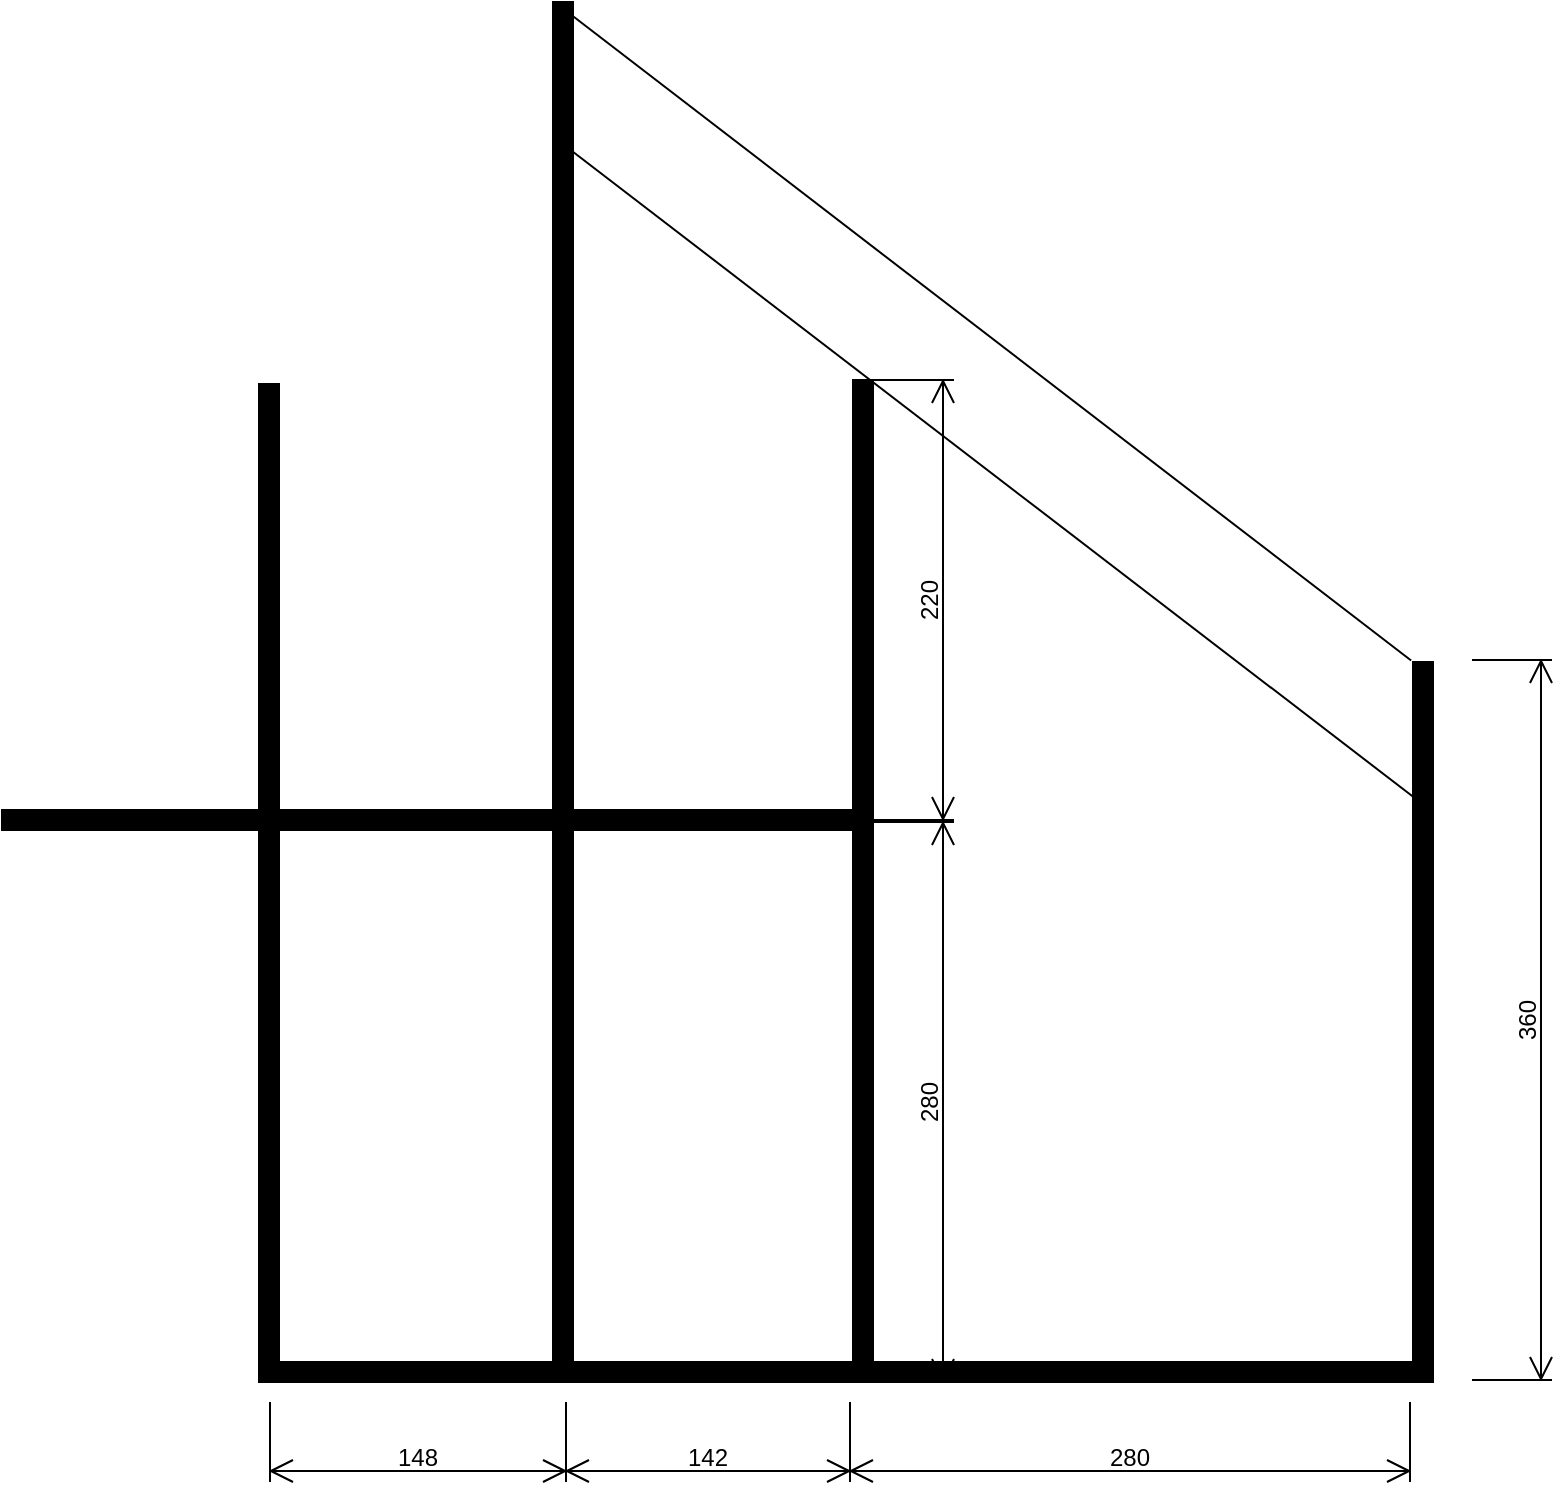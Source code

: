 <mxfile version="24.0.0" type="github">
  <diagram name="Page-1" id="PbctEbJeod6kHTm29f5o">
    <mxGraphModel dx="1164" dy="1007" grid="1" gridSize="10" guides="1" tooltips="1" connect="1" arrows="1" fold="1" page="1" pageScale="1" pageWidth="1169" pageHeight="827" math="0" shadow="0">
      <root>
        <mxCell id="0" />
        <mxCell id="1" parent="0" />
        <mxCell id="SruJZTlkexs7CL6EKC0s-1" value="" style="verticalLabelPosition=bottom;html=1;verticalAlign=top;align=center;shape=mxgraph.floorplan.wall;fillColor=strokeColor;direction=south;" vertex="1" parent="1">
          <mxGeometry x="1040" y="360" width="11" height="360" as="geometry" />
        </mxCell>
        <mxCell id="SruJZTlkexs7CL6EKC0s-2" value="" style="verticalLabelPosition=bottom;html=1;verticalAlign=top;align=center;shape=mxgraph.floorplan.wall;fillColor=strokeColor;" vertex="1" parent="1">
          <mxGeometry x="610" y="710" width="430" height="10" as="geometry" />
        </mxCell>
        <mxCell id="SruJZTlkexs7CL6EKC0s-4" value="" style="verticalLabelPosition=bottom;html=1;verticalAlign=top;align=center;shape=mxgraph.floorplan.wall;fillColor=strokeColor;direction=south;" vertex="1" parent="1">
          <mxGeometry x="760" y="439" width="11" height="280" as="geometry" />
        </mxCell>
        <mxCell id="SruJZTlkexs7CL6EKC0s-5" value="" style="verticalLabelPosition=bottom;html=1;verticalAlign=top;align=center;shape=mxgraph.floorplan.wall;fillColor=strokeColor;direction=south;" vertex="1" parent="1">
          <mxGeometry x="610" y="30" width="11" height="680" as="geometry" />
        </mxCell>
        <mxCell id="SruJZTlkexs7CL6EKC0s-7" value="" style="endArrow=none;html=1;rounded=0;entryX=0.003;entryY=0.649;entryDx=0;entryDy=0;entryPerimeter=0;exitX=-0.002;exitY=1.039;exitDx=0;exitDy=0;exitPerimeter=0;" edge="1" parent="1" source="SruJZTlkexs7CL6EKC0s-1" target="SruJZTlkexs7CL6EKC0s-5">
          <mxGeometry width="50" height="50" relative="1" as="geometry">
            <mxPoint x="830" y="210" as="sourcePoint" />
            <mxPoint x="640" y="70" as="targetPoint" />
          </mxGeometry>
        </mxCell>
        <mxCell id="SruJZTlkexs7CL6EKC0s-8" value="" style="verticalLabelPosition=bottom;html=1;verticalAlign=top;align=center;shape=mxgraph.floorplan.wall;fillColor=strokeColor;direction=south;" vertex="1" parent="1">
          <mxGeometry x="760" y="219" width="11" height="220" as="geometry" />
        </mxCell>
        <mxCell id="SruJZTlkexs7CL6EKC0s-9" value="" style="endArrow=none;html=1;rounded=0;entryX=0.003;entryY=0.649;entryDx=0;entryDy=0;entryPerimeter=0;exitX=-0.002;exitY=1.039;exitDx=0;exitDy=0;exitPerimeter=0;" edge="1" parent="1">
          <mxGeometry width="50" height="50" relative="1" as="geometry">
            <mxPoint x="1044" y="430" as="sourcePoint" />
            <mxPoint x="618" y="103" as="targetPoint" />
          </mxGeometry>
        </mxCell>
        <mxCell id="SruJZTlkexs7CL6EKC0s-10" value="" style="verticalLabelPosition=bottom;html=1;verticalAlign=top;align=center;shape=mxgraph.floorplan.wall;fillColor=strokeColor;" vertex="1" parent="1">
          <mxGeometry x="469" y="710" width="290" height="10" as="geometry" />
        </mxCell>
        <mxCell id="SruJZTlkexs7CL6EKC0s-11" value="" style="verticalLabelPosition=bottom;html=1;verticalAlign=top;align=center;shape=mxgraph.floorplan.wall;fillColor=strokeColor;direction=south;" vertex="1" parent="1">
          <mxGeometry x="463" y="440" width="11" height="280" as="geometry" />
        </mxCell>
        <mxCell id="SruJZTlkexs7CL6EKC0s-12" value="" style="verticalLabelPosition=bottom;html=1;verticalAlign=top;align=center;shape=mxgraph.floorplan.wall;fillColor=strokeColor;direction=south;" vertex="1" parent="1">
          <mxGeometry x="463" y="221" width="11" height="220" as="geometry" />
        </mxCell>
        <mxCell id="SruJZTlkexs7CL6EKC0s-15" value="360" style="shape=dimension;direction=north;whiteSpace=wrap;html=1;align=center;points=[];verticalAlign=bottom;labelBackgroundColor=none;horizontal=0;spacingBottom=3;" vertex="1" parent="1">
          <mxGeometry x="1070" y="359" width="40" height="360" as="geometry" />
        </mxCell>
        <mxCell id="SruJZTlkexs7CL6EKC0s-16" value="280" style="shape=dimension;whiteSpace=wrap;html=1;align=center;points=[];verticalAlign=bottom;spacingBottom=3;labelBackgroundColor=none;" vertex="1" parent="1">
          <mxGeometry x="759" y="730" width="280" height="40" as="geometry" />
        </mxCell>
        <mxCell id="SruJZTlkexs7CL6EKC0s-17" value="142" style="shape=dimension;whiteSpace=wrap;html=1;align=center;points=[];verticalAlign=bottom;spacingBottom=3;labelBackgroundColor=none;" vertex="1" parent="1">
          <mxGeometry x="617" y="730" width="142" height="40" as="geometry" />
        </mxCell>
        <mxCell id="SruJZTlkexs7CL6EKC0s-18" value="148" style="shape=dimension;whiteSpace=wrap;html=1;align=center;points=[];verticalAlign=bottom;spacingBottom=3;labelBackgroundColor=none;" vertex="1" parent="1">
          <mxGeometry x="469" y="730" width="148" height="40" as="geometry" />
        </mxCell>
        <mxCell id="SruJZTlkexs7CL6EKC0s-19" value="280" style="shape=dimension;direction=north;whiteSpace=wrap;html=1;align=center;points=[];verticalAlign=bottom;labelBackgroundColor=none;horizontal=0;spacingBottom=3;" vertex="1" parent="1">
          <mxGeometry x="771" y="440" width="40" height="280" as="geometry" />
        </mxCell>
        <mxCell id="SruJZTlkexs7CL6EKC0s-20" value="220" style="shape=dimension;direction=north;whiteSpace=wrap;html=1;align=center;points=[];verticalAlign=bottom;labelBackgroundColor=none;horizontal=0;spacingBottom=3;" vertex="1" parent="1">
          <mxGeometry x="771" y="219" width="40" height="220" as="geometry" />
        </mxCell>
        <mxCell id="SruJZTlkexs7CL6EKC0s-23" value="" style="verticalLabelPosition=bottom;html=1;verticalAlign=top;align=center;shape=mxgraph.floorplan.wall;fillColor=strokeColor;" vertex="1" parent="1">
          <mxGeometry x="335" y="434" width="430" height="10" as="geometry" />
        </mxCell>
      </root>
    </mxGraphModel>
  </diagram>
</mxfile>
